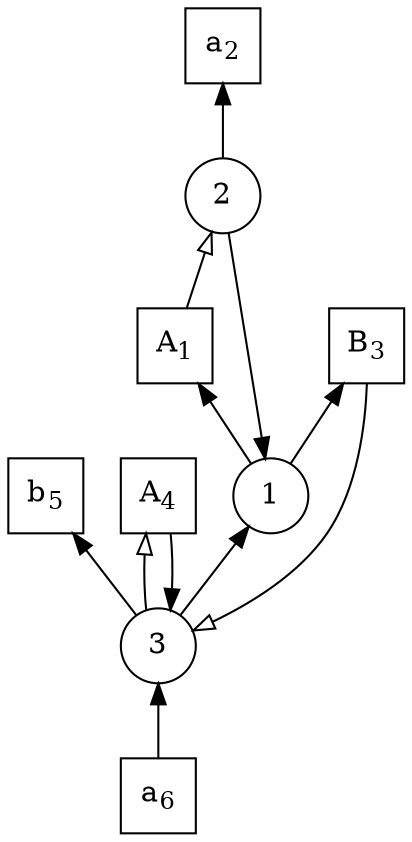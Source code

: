
digraph { 
rankdir=BT
  "3" [shape="circle",label=<3>];
  "b_5" [shape="square",label=<b<sub>5</sub>>];
  "3" -> "b_5"[arrowhead="normal",weight=1,constraint=true];
  "A_4" [shape="square",label=<A<sub>4</sub>>];
  "a_6" [shape="square",label=<a<sub>6</sub>>];
  "A_4" -> "3"[arrowhead="normal",weight=1,constraint=true];
  "a_6" -> "3"[arrowhead="normal",weight=1,constraint=true];
  "3" -> "1"[arrowhead="normal",weight=1,constraint=true];
  "A_4" [shape="square",label=<A<sub>4</sub>>];
  "3" -> "A_4"[arrowhead="empty",weight=1,constraint=true];
  
  
  
  "1" [shape="circle",label=<1>];
  "A_1" [shape="square",label=<A<sub>1</sub>>];
  "B_3" [shape="square",label=<B<sub>3</sub>>];
  "1" -> "A_1"[arrowhead="normal",weight=1,constraint=true];
  "1" -> "B_3"[arrowhead="normal",weight=1,constraint=true];
  
  
  
  
  
  
  
  
  "2" [shape="circle",label=<2>];
  "a_2" [shape="square",label=<a<sub>2</sub>>];
  "2" -> "a_2"[arrowhead="normal",weight=1,constraint=true];
  
  
  "2" -> "1"[arrowhead="normal",weight=1,constraint=true];
  
  
  
  
   
  "B_3" -> "3"[arrowhead="empty",weight=1,constraint=true];
  "A_1" -> "2"[arrowhead="empty",weight=1,constraint=true]; 
}
